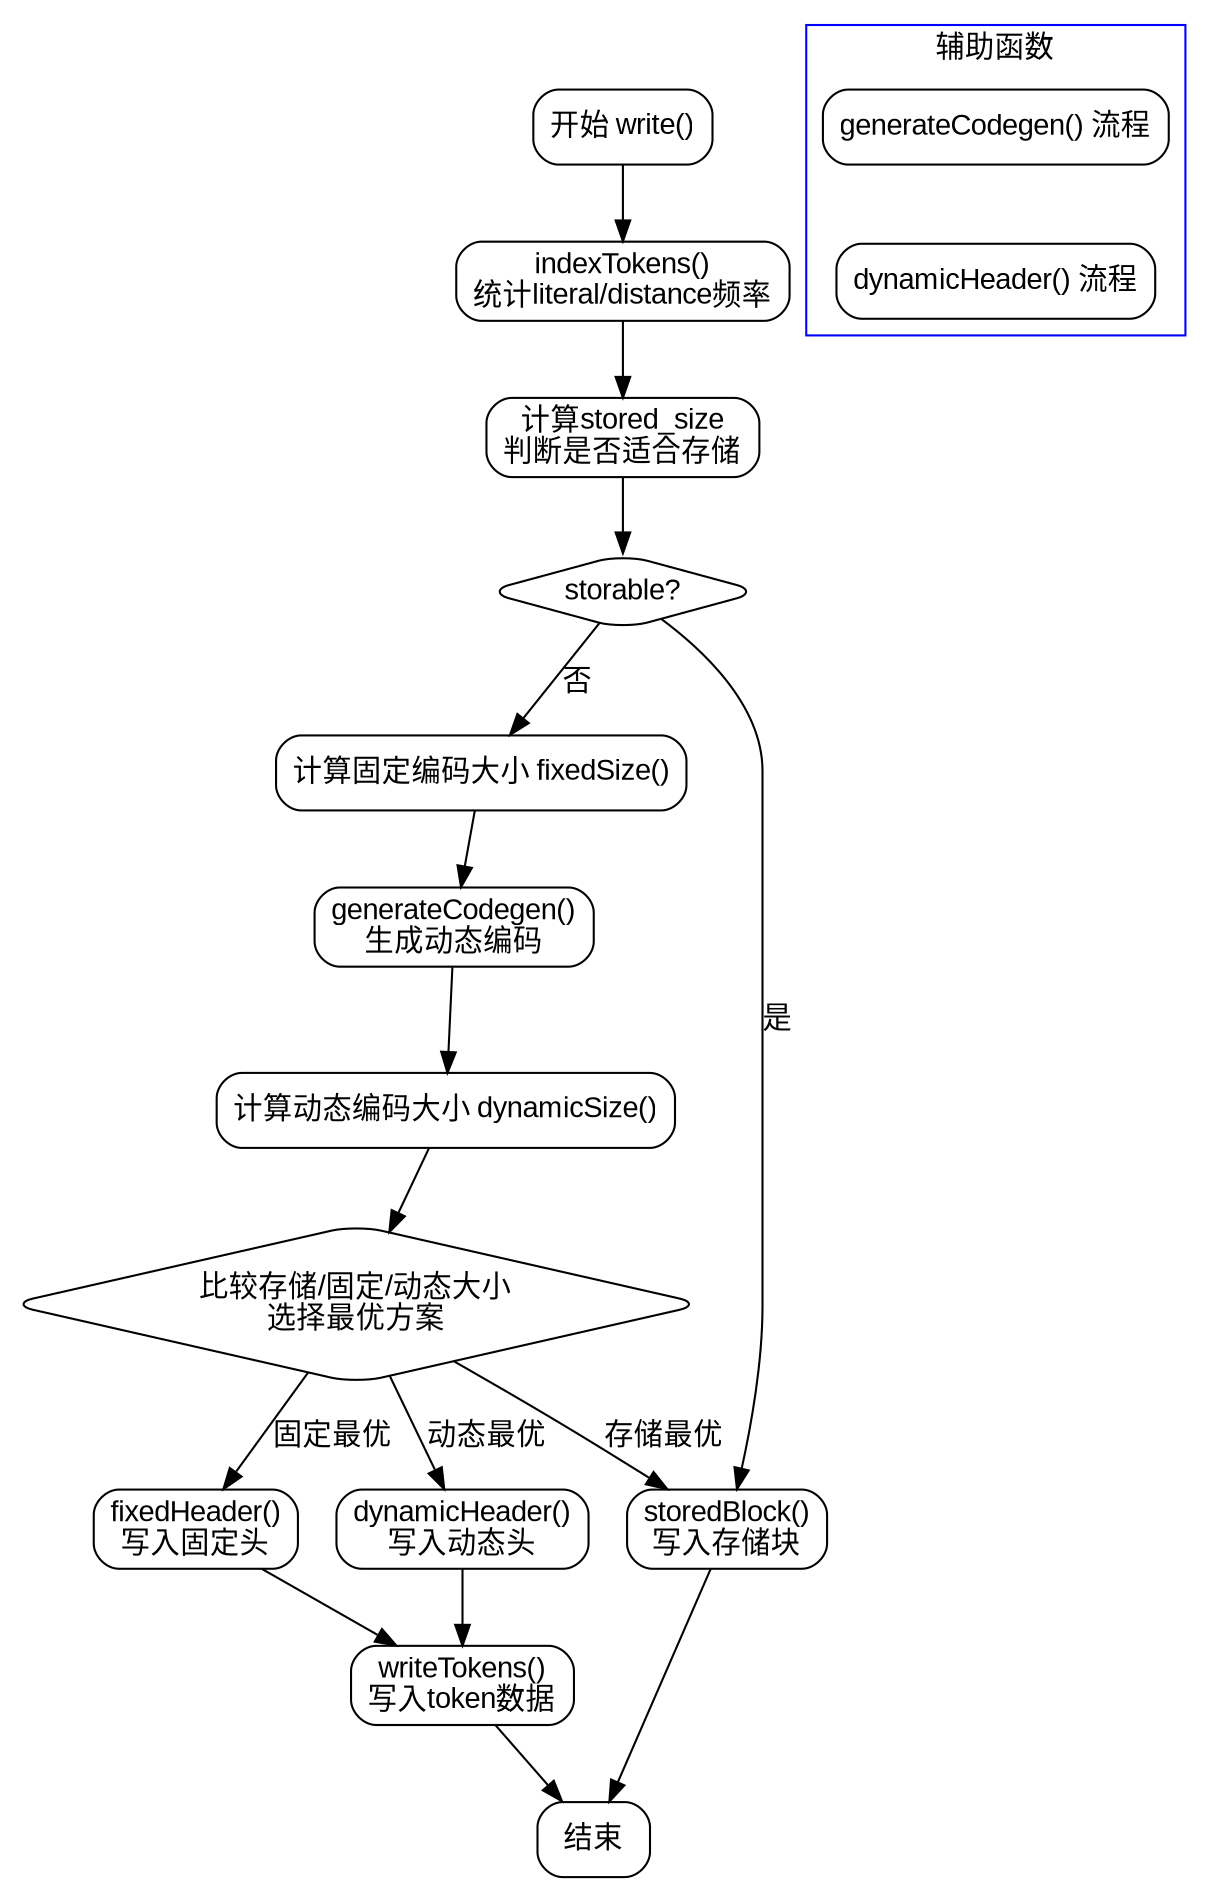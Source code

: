 
digraph BlockWriterFlow {
    node [shape=rectangle, style="rounded", fontname="Arial"];
    edge [fontname="Arial"];

    start [label="开始 write()"];
    index_tokens [label="indexTokens()\n统计literal/distance频率"];
    check_storable [label="计算stored_size\n判断是否适合存储"];
    is_storable [label="storable?" shape=diamond];
    calc_fixed [label="计算固定编码大小 fixedSize()"];
    generate_codegen [label="generateCodegen()\n生成动态编码"];
    calc_dynamic [label="计算动态编码大小 dynamicSize()"];
    compare_sizes [label="比较存储/固定/动态大小\n选择最优方案" shape=diamond];
    write_stored [label="storedBlock()\n写入存储块"];
    write_fixed [label="fixedHeader()\n写入固定头"];
    write_dynamic [label="dynamicHeader()\n写入动态头"];
    write_tokens [label="writeTokens()\n写入token数据"];
    end [label="结束"];

    start -> index_tokens;
    index_tokens -> check_storable;
    check_storable -> is_storable;
    
    is_storable -> write_stored [label="是"];
    is_storable -> calc_fixed [label="否"];
    
    calc_fixed -> generate_codegen;
    generate_codegen -> calc_dynamic;
    calc_dynamic -> compare_sizes;
    
    compare_sizes -> write_stored [label="存储最优"];
    compare_sizes -> write_fixed [label="固定最优"];
    compare_sizes -> write_dynamic [label="动态最优"];
    
    write_stored -> end;
    write_fixed -> write_tokens;
    write_dynamic -> write_tokens;
    write_tokens -> end;

    subgraph cluster_helpers {
        label="辅助函数";
        color=blue;
        generate_codegen_sub [label="generateCodegen() 流程"];
        dynamic_header_sub [label="dynamicHeader() 流程"];
    }

    generate_codegen_sub -> dynamic_header_sub [style=invis];
}
